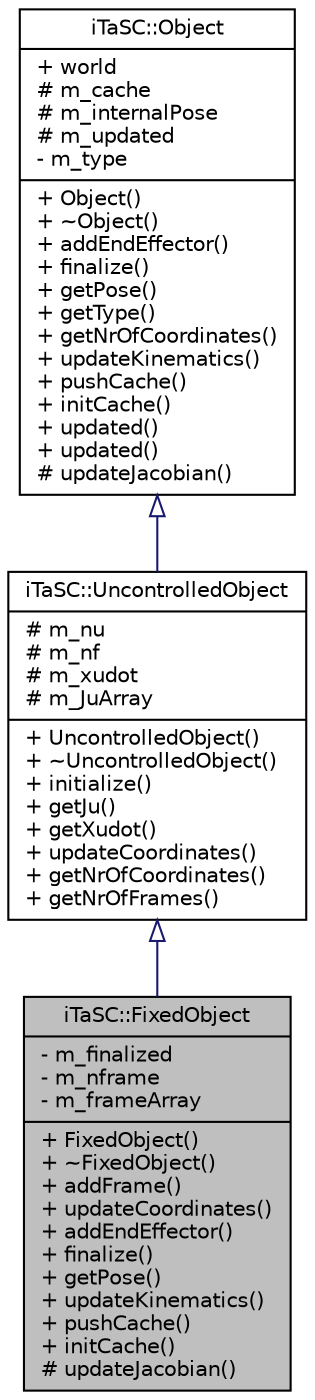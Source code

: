 digraph G
{
  edge [fontname="Helvetica",fontsize="10",labelfontname="Helvetica",labelfontsize="10"];
  node [fontname="Helvetica",fontsize="10",shape=record];
  Node1 [label="{iTaSC::FixedObject\n|- m_finalized\l- m_nframe\l- m_frameArray\l|+ FixedObject()\l+ ~FixedObject()\l+ addFrame()\l+ updateCoordinates()\l+ addEndEffector()\l+ finalize()\l+ getPose()\l+ updateKinematics()\l+ pushCache()\l+ initCache()\l# updateJacobian()\l}",height=0.2,width=0.4,color="black", fillcolor="grey75", style="filled" fontcolor="black"];
  Node2 -> Node1 [dir=back,color="midnightblue",fontsize="10",style="solid",arrowtail="empty",fontname="Helvetica"];
  Node2 [label="{iTaSC::UncontrolledObject\n|# m_nu\l# m_nf\l# m_xudot\l# m_JuArray\l|+ UncontrolledObject()\l+ ~UncontrolledObject()\l+ initialize()\l+ getJu()\l+ getXudot()\l+ updateCoordinates()\l+ getNrOfCoordinates()\l+ getNrOfFrames()\l}",height=0.2,width=0.4,color="black", fillcolor="white", style="filled",URL="$d6/d77/classiTaSC_1_1UncontrolledObject.html"];
  Node3 -> Node2 [dir=back,color="midnightblue",fontsize="10",style="solid",arrowtail="empty",fontname="Helvetica"];
  Node3 [label="{iTaSC::Object\n|+ world\l# m_cache\l# m_internalPose\l# m_updated\l- m_type\l|+ Object()\l+ ~Object()\l+ addEndEffector()\l+ finalize()\l+ getPose()\l+ getType()\l+ getNrOfCoordinates()\l+ updateKinematics()\l+ pushCache()\l+ initCache()\l+ updated()\l+ updated()\l# updateJacobian()\l}",height=0.2,width=0.4,color="black", fillcolor="white", style="filled",URL="$d9/d27/classiTaSC_1_1Object.html"];
}
